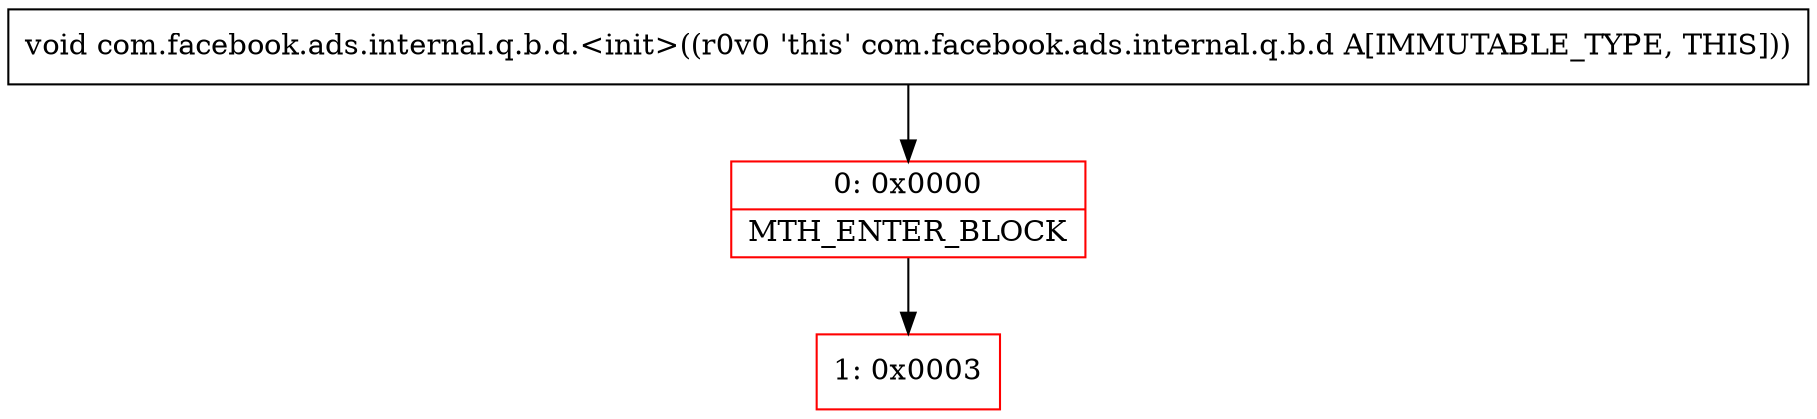 digraph "CFG forcom.facebook.ads.internal.q.b.d.\<init\>()V" {
subgraph cluster_Region_2134594617 {
label = "R(0)";
node [shape=record,color=blue];
}
Node_0 [shape=record,color=red,label="{0\:\ 0x0000|MTH_ENTER_BLOCK\l}"];
Node_1 [shape=record,color=red,label="{1\:\ 0x0003}"];
MethodNode[shape=record,label="{void com.facebook.ads.internal.q.b.d.\<init\>((r0v0 'this' com.facebook.ads.internal.q.b.d A[IMMUTABLE_TYPE, THIS])) }"];
MethodNode -> Node_0;
Node_0 -> Node_1;
}

